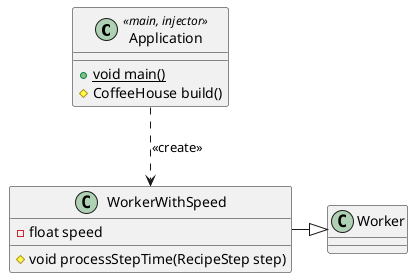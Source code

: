 @startuml ext1


class Application <<main, injector>> {
    + {static} void main()
    # CoffeeHouse build()
}

class WorkerWithSpeed {
    - float speed
    # void processStepTime(RecipeStep step)
}

WorkerWithSpeed -|> Worker
Application ..> WorkerWithSpeed : <<create>>
@enduml